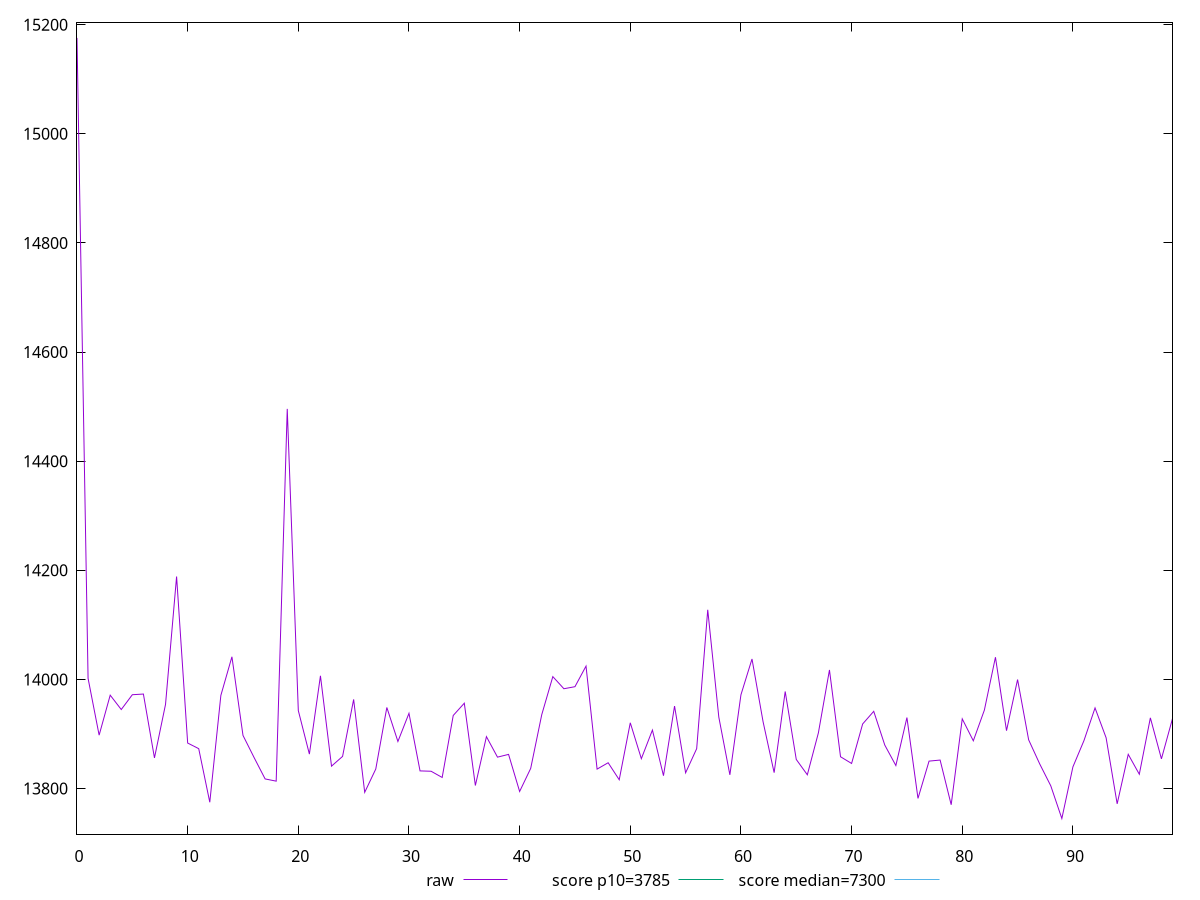 reset

$raw <<EOF
0 15175.859499999999
1 14001.926
2 13897.7608
3 13971.064499999997
4 13944.755999999998
5 13971.897
6 13973.133500000004
7 13856.108400000001
8 13954.184500000001
9 14188.5295
10 13883.336
11 13872.999
12 13774.792849999998
13 13970.620000000003
14 14041.443
15 13897.3276
16 13856.883500000002
17 13817.554499999998
18 13813.466999999997
19 14495.880000000001
20 13942.827000000001
21 13863.046999999999
22 14006.535
23 13840.975
24 13858.836299999995
25 13963.293899999997
26 13792.969999999998
27 13835.691000000003
28 13948.536499999998
29 13886.177
30 13937.798
31 13832.262799999997
32 13831.6159
33 13820.241900000003
34 13933.861000000003
35 13956.356
36 13805.502499999999
37 13895.036000000002
38 13857.474999999999
39 13862.5255
40 13794.506500000001
41 13836.829299999998
42 13935.381999999998
43 14005.094099999998
44 13982.864000000001
45 13986.611000000003
46 14024.337
47 13835.548900000002
48 13847.201500000003
49 13816.041999999998
50 13920.46
51 13854.664000000002
52 13907.103999999998
53 13823.474299999996
54 13951.117
55 13828.7585
56 13873.008000000002
57 14127.585
58 13930.873999999996
59 13825.002000000002
60 13971.728000000001
61 14037.400499999996
62 13922.396000000002
63 13829.0324
64 13977.804
65 13853.252499999995
66 13825.128500000003
67 13902.058999999997
68 14017.267999999996
69 13858.205499999996
70 13845.8955
71 13918.306999999997
72 13941.454499999996
73 13879.557
74 13842.099700000002
75 13930.005000000005
76 13781.849499999997
77 13850.189199999997
78 13852.135999999999
79 13770.202000000003
80 13927.624500000002
81 13887.423
82 13943.759999999998
83 14040.626999999995
84 13905.993999999999
85 13999.680999999997
86 13889.256000000001
87 13845.038199999999
88 13804.898000000003
89 13744.967999999997
90 13839.593
91 13887.8508
92 13947.7
93 13893.002
94 13771.871
95 13862.615999999998
96 13826.126999999999
97 13929.512000000002
98 13854.358000000004
99 13928.15595
EOF

set key outside below
set xrange [0:99]
set yrange [13716.350169999998:15204.477329999998]
set trange [13716.350169999998:15204.477329999998]
set terminal svg size 640, 500 enhanced background rgb 'white'
set output "report_00026_2021-02-22T21:38:55.199Z/interactive/samples/pages+cached/raw/values.svg"

plot $raw title "raw" with line, \
     3785 title "score p10=3785", \
     7300 title "score median=7300"

reset
